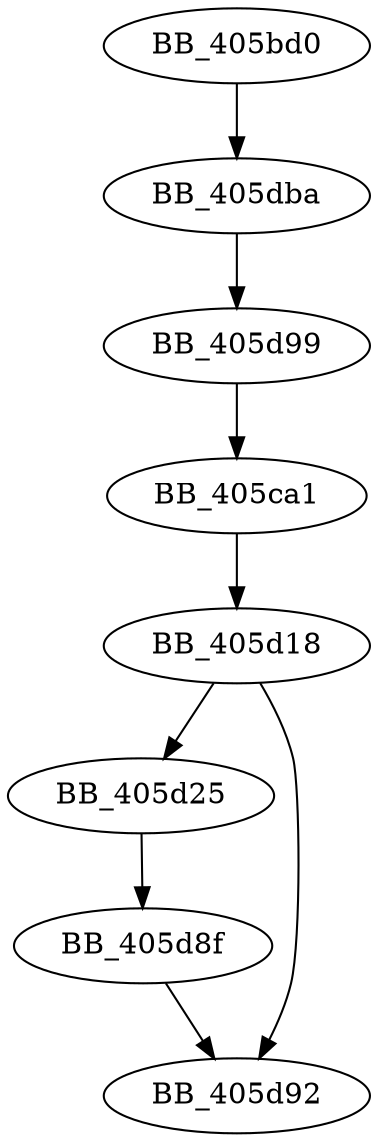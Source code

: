 DiGraph sub_405BD0{
BB_405bd0->BB_405dba
BB_405ca1->BB_405d18
BB_405d18->BB_405d25
BB_405d18->BB_405d92
BB_405d25->BB_405d8f
BB_405d8f->BB_405d92
BB_405d99->BB_405ca1
BB_405dba->BB_405d99
}

